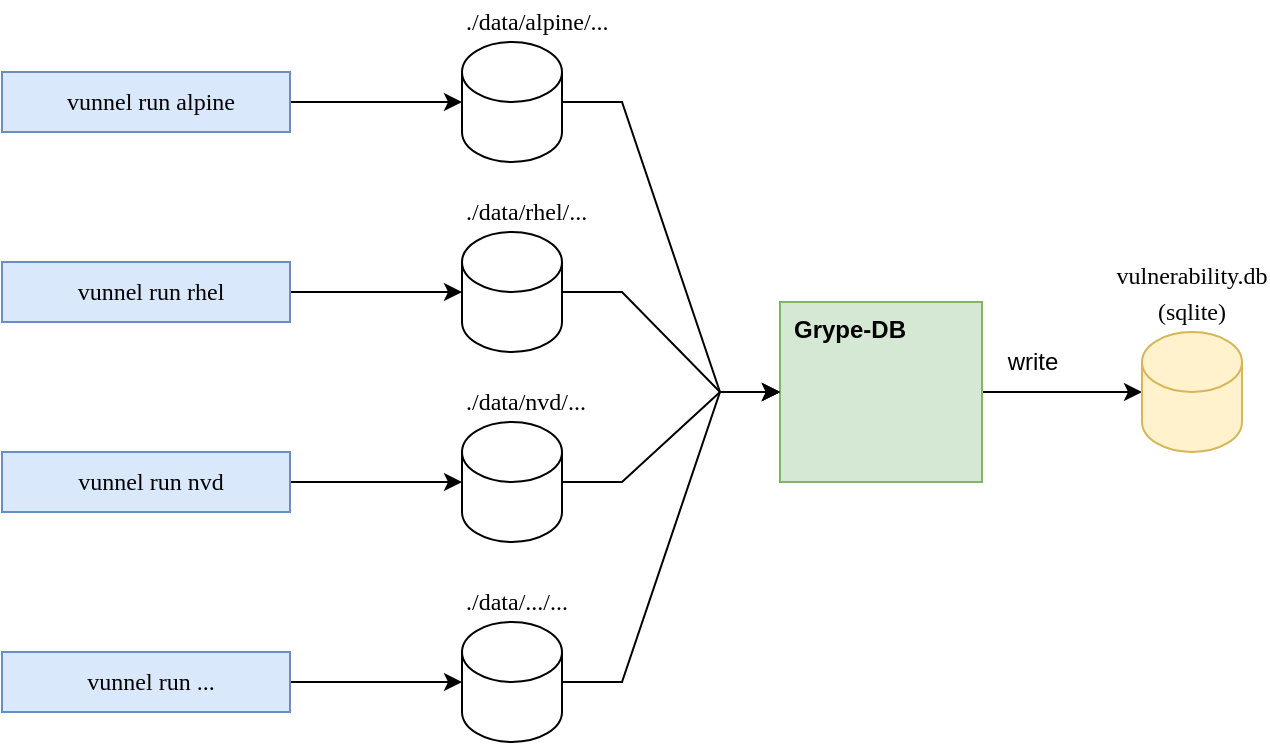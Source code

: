 <mxfile version="20.8.18" type="device"><diagram id="C5RBs43oDa-KdzZeNtuy" name="Page-1"><mxGraphModel dx="1018" dy="1326" grid="1" gridSize="10" guides="1" tooltips="1" connect="1" arrows="1" fold="1" page="1" pageScale="1" pageWidth="827" pageHeight="1169" math="0" shadow="0"><root><mxCell id="WIyWlLk6GJQsqaUBKTNV-0"/><mxCell id="WIyWlLk6GJQsqaUBKTNV-1" parent="WIyWlLk6GJQsqaUBKTNV-0"/><mxCell id="ineKuXfALCgcO-IM3NxF-52" value="" style="edgeStyle=entityRelationEdgeStyle;rounded=0;orthogonalLoop=1;jettySize=auto;html=1;fontFamily=Roboto Mono;fontSource=https%3A%2F%2Ffonts.googleapis.com%2Fcss%3Ffamily%3DRoboto%2BMono;fontSize=12;" parent="WIyWlLk6GJQsqaUBKTNV-1" source="ineKuXfALCgcO-IM3NxF-37" target="ineKuXfALCgcO-IM3NxF-51" edge="1"><mxGeometry relative="1" as="geometry"/></mxCell><mxCell id="ineKuXfALCgcO-IM3NxF-53" value="&lt;font face=&quot;Helvetica&quot;&gt;write&lt;/font&gt;" style="edgeLabel;html=1;align=center;verticalAlign=middle;resizable=0;points=[];fontSize=12;fontFamily=Roboto Mono;" parent="ineKuXfALCgcO-IM3NxF-52" vertex="1" connectable="0"><mxGeometry x="-0.375" y="-1" relative="1" as="geometry"><mxPoint y="-16" as="offset"/></mxGeometry></mxCell><mxCell id="ineKuXfALCgcO-IM3NxF-37" value="&lt;b&gt;Grype-DB&lt;/b&gt;" style="rounded=0;whiteSpace=wrap;html=1;fontFamily=Helvetica;verticalAlign=top;align=left;spacingLeft=5;fillColor=#d5e8d4;strokeColor=#82b366;" parent="WIyWlLk6GJQsqaUBKTNV-1" vertex="1"><mxGeometry x="429" y="170" width="101" height="90" as="geometry"/></mxCell><mxCell id="ineKuXfALCgcO-IM3NxF-48" value="" style="edgeStyle=entityRelationEdgeStyle;rounded=0;orthogonalLoop=1;jettySize=auto;html=1;fontFamily=Roboto Mono;fontSource=https%3A%2F%2Ffonts.googleapis.com%2Fcss%3Ffamily%3DRoboto%2BMono;fontSize=12;" parent="WIyWlLk6GJQsqaUBKTNV-1" source="ineKuXfALCgcO-IM3NxF-39" target="ineKuXfALCgcO-IM3NxF-37" edge="1"><mxGeometry relative="1" as="geometry"/></mxCell><mxCell id="ineKuXfALCgcO-IM3NxF-39" value="&lt;font style=&quot;font-size: 12px;&quot; data-font-src=&quot;https://fonts.googleapis.com/css?family=Roboto+Mono&quot; face=&quot;Roboto Mono&quot;&gt;./data/alpine/...&lt;/font&gt;" style="shape=cylinder3;whiteSpace=wrap;html=1;boundedLbl=1;backgroundOutline=1;size=15;fontFamily=Helvetica;fontSize=15;labelPosition=center;verticalLabelPosition=top;align=left;verticalAlign=bottom;" parent="WIyWlLk6GJQsqaUBKTNV-1" vertex="1"><mxGeometry x="270" y="40" width="50" height="60" as="geometry"/></mxCell><mxCell id="ineKuXfALCgcO-IM3NxF-49" value="" style="edgeStyle=entityRelationEdgeStyle;rounded=0;orthogonalLoop=1;jettySize=auto;html=1;fontFamily=Roboto Mono;fontSource=https%3A%2F%2Ffonts.googleapis.com%2Fcss%3Ffamily%3DRoboto%2BMono;fontSize=12;" parent="WIyWlLk6GJQsqaUBKTNV-1" source="ineKuXfALCgcO-IM3NxF-40" target="ineKuXfALCgcO-IM3NxF-37" edge="1"><mxGeometry relative="1" as="geometry"/></mxCell><mxCell id="ineKuXfALCgcO-IM3NxF-40" value="&lt;font style=&quot;font-size: 12px;&quot; data-font-src=&quot;https://fonts.googleapis.com/css?family=Roboto+Mono&quot; face=&quot;Roboto Mono&quot;&gt;./data/rhel/...&lt;/font&gt;" style="shape=cylinder3;whiteSpace=wrap;html=1;boundedLbl=1;backgroundOutline=1;size=15;fontFamily=Helvetica;fontSize=15;labelPosition=center;verticalLabelPosition=top;align=left;verticalAlign=bottom;" parent="WIyWlLk6GJQsqaUBKTNV-1" vertex="1"><mxGeometry x="270" y="135" width="50" height="60" as="geometry"/></mxCell><mxCell id="ineKuXfALCgcO-IM3NxF-50" value="" style="edgeStyle=entityRelationEdgeStyle;rounded=0;orthogonalLoop=1;jettySize=auto;html=1;fontFamily=Roboto Mono;fontSource=https%3A%2F%2Ffonts.googleapis.com%2Fcss%3Ffamily%3DRoboto%2BMono;fontSize=12;" parent="WIyWlLk6GJQsqaUBKTNV-1" source="ineKuXfALCgcO-IM3NxF-41" target="ineKuXfALCgcO-IM3NxF-37" edge="1"><mxGeometry relative="1" as="geometry"/></mxCell><mxCell id="ineKuXfALCgcO-IM3NxF-41" value="&lt;font style=&quot;font-size: 12px;&quot; data-font-src=&quot;https://fonts.googleapis.com/css?family=Roboto+Mono&quot; face=&quot;Roboto Mono&quot;&gt;./data/nvd/...&lt;/font&gt;" style="shape=cylinder3;whiteSpace=wrap;html=1;boundedLbl=1;backgroundOutline=1;size=15;fontFamily=Helvetica;fontSize=15;labelPosition=center;verticalLabelPosition=top;align=left;verticalAlign=bottom;" parent="WIyWlLk6GJQsqaUBKTNV-1" vertex="1"><mxGeometry x="270" y="230" width="50" height="60" as="geometry"/></mxCell><mxCell id="ineKuXfALCgcO-IM3NxF-45" value="" style="edgeStyle=orthogonalEdgeStyle;rounded=0;orthogonalLoop=1;jettySize=auto;html=1;fontFamily=Roboto Mono;fontSource=https%3A%2F%2Ffonts.googleapis.com%2Fcss%3Ffamily%3DRoboto%2BMono;fontSize=12;" parent="WIyWlLk6GJQsqaUBKTNV-1" source="ineKuXfALCgcO-IM3NxF-42" target="ineKuXfALCgcO-IM3NxF-39" edge="1"><mxGeometry relative="1" as="geometry"/></mxCell><mxCell id="ineKuXfALCgcO-IM3NxF-42" value="&lt;font data-font-src=&quot;https://fonts.googleapis.com/css?family=Roboto+Mono&quot; face=&quot;Roboto Mono&quot;&gt;vunnel run alpine&lt;/font&gt;" style="rounded=0;whiteSpace=wrap;html=1;fontFamily=Helvetica;verticalAlign=middle;align=center;spacingLeft=5;fillColor=#dae8fc;strokeColor=#6c8ebf;" parent="WIyWlLk6GJQsqaUBKTNV-1" vertex="1"><mxGeometry x="40" y="55" width="144" height="30" as="geometry"/></mxCell><mxCell id="ineKuXfALCgcO-IM3NxF-46" value="" style="edgeStyle=orthogonalEdgeStyle;rounded=0;orthogonalLoop=1;jettySize=auto;html=1;fontFamily=Roboto Mono;fontSource=https%3A%2F%2Ffonts.googleapis.com%2Fcss%3Ffamily%3DRoboto%2BMono;fontSize=12;" parent="WIyWlLk6GJQsqaUBKTNV-1" source="ineKuXfALCgcO-IM3NxF-43" target="ineKuXfALCgcO-IM3NxF-40" edge="1"><mxGeometry relative="1" as="geometry"/></mxCell><mxCell id="ineKuXfALCgcO-IM3NxF-43" value="&lt;font data-font-src=&quot;https://fonts.googleapis.com/css?family=Roboto+Mono&quot; face=&quot;Roboto Mono&quot;&gt;vunnel run rhel&lt;/font&gt;" style="rounded=0;whiteSpace=wrap;html=1;fontFamily=Helvetica;verticalAlign=middle;align=center;spacingLeft=5;fillColor=#dae8fc;strokeColor=#6c8ebf;" parent="WIyWlLk6GJQsqaUBKTNV-1" vertex="1"><mxGeometry x="40" y="150" width="144" height="30" as="geometry"/></mxCell><mxCell id="ineKuXfALCgcO-IM3NxF-47" value="" style="edgeStyle=orthogonalEdgeStyle;rounded=0;orthogonalLoop=1;jettySize=auto;html=1;fontFamily=Roboto Mono;fontSource=https%3A%2F%2Ffonts.googleapis.com%2Fcss%3Ffamily%3DRoboto%2BMono;fontSize=12;" parent="WIyWlLk6GJQsqaUBKTNV-1" source="ineKuXfALCgcO-IM3NxF-44" target="ineKuXfALCgcO-IM3NxF-41" edge="1"><mxGeometry relative="1" as="geometry"/></mxCell><mxCell id="ineKuXfALCgcO-IM3NxF-44" value="&lt;font data-font-src=&quot;https://fonts.googleapis.com/css?family=Roboto+Mono&quot; face=&quot;Roboto Mono&quot;&gt;vunnel run nvd&lt;/font&gt;" style="rounded=0;whiteSpace=wrap;html=1;fontFamily=Helvetica;verticalAlign=middle;align=center;spacingLeft=5;fillColor=#dae8fc;strokeColor=#6c8ebf;" parent="WIyWlLk6GJQsqaUBKTNV-1" vertex="1"><mxGeometry x="40" y="245" width="144" height="30" as="geometry"/></mxCell><mxCell id="ineKuXfALCgcO-IM3NxF-51" value="&lt;font style=&quot;font-size: 12px;&quot; data-font-src=&quot;https://fonts.googleapis.com/css?family=Roboto+Mono&quot; face=&quot;Roboto Mono&quot;&gt;vulnerability.db&lt;br&gt;(sqlite)&lt;br&gt;&lt;/font&gt;" style="shape=cylinder3;whiteSpace=wrap;html=1;boundedLbl=1;backgroundOutline=1;size=15;fontFamily=Helvetica;fontSize=15;labelPosition=center;verticalLabelPosition=top;align=center;verticalAlign=bottom;fillColor=#fff2cc;strokeColor=#d6b656;" parent="WIyWlLk6GJQsqaUBKTNV-1" vertex="1"><mxGeometry x="610" y="185" width="50" height="60" as="geometry"/></mxCell><mxCell id="ineKuXfALCgcO-IM3NxF-57" style="edgeStyle=entityRelationEdgeStyle;rounded=0;orthogonalLoop=1;jettySize=auto;html=1;exitX=1;exitY=0.5;exitDx=0;exitDy=0;exitPerimeter=0;entryX=0;entryY=0.5;entryDx=0;entryDy=0;fontFamily=Helvetica;fontSize=12;" parent="WIyWlLk6GJQsqaUBKTNV-1" source="ineKuXfALCgcO-IM3NxF-54" target="ineKuXfALCgcO-IM3NxF-37" edge="1"><mxGeometry relative="1" as="geometry"/></mxCell><mxCell id="ineKuXfALCgcO-IM3NxF-54" value="&lt;font style=&quot;font-size: 12px;&quot; data-font-src=&quot;https://fonts.googleapis.com/css?family=Roboto+Mono&quot; face=&quot;Roboto Mono&quot;&gt;./data/.../...&lt;/font&gt;" style="shape=cylinder3;whiteSpace=wrap;html=1;boundedLbl=1;backgroundOutline=1;size=15;fontFamily=Helvetica;fontSize=15;labelPosition=center;verticalLabelPosition=top;align=left;verticalAlign=bottom;" parent="WIyWlLk6GJQsqaUBKTNV-1" vertex="1"><mxGeometry x="270" y="330" width="50" height="60" as="geometry"/></mxCell><mxCell id="ineKuXfALCgcO-IM3NxF-55" value="" style="edgeStyle=orthogonalEdgeStyle;rounded=0;orthogonalLoop=1;jettySize=auto;html=1;fontFamily=Roboto Mono;fontSource=https%3A%2F%2Ffonts.googleapis.com%2Fcss%3Ffamily%3DRoboto%2BMono;fontSize=12;" parent="WIyWlLk6GJQsqaUBKTNV-1" source="ineKuXfALCgcO-IM3NxF-56" target="ineKuXfALCgcO-IM3NxF-54" edge="1"><mxGeometry relative="1" as="geometry"/></mxCell><mxCell id="ineKuXfALCgcO-IM3NxF-56" value="&lt;font data-font-src=&quot;https://fonts.googleapis.com/css?family=Roboto+Mono&quot; face=&quot;Roboto Mono&quot;&gt;vunnel run ...&lt;/font&gt;" style="rounded=0;whiteSpace=wrap;html=1;fontFamily=Helvetica;verticalAlign=middle;align=center;spacingLeft=5;fillColor=#dae8fc;strokeColor=#6c8ebf;" parent="WIyWlLk6GJQsqaUBKTNV-1" vertex="1"><mxGeometry x="40" y="345" width="144" height="30" as="geometry"/></mxCell></root></mxGraphModel></diagram></mxfile>